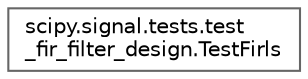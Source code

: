 digraph "Graphical Class Hierarchy"
{
 // LATEX_PDF_SIZE
  bgcolor="transparent";
  edge [fontname=Helvetica,fontsize=10,labelfontname=Helvetica,labelfontsize=10];
  node [fontname=Helvetica,fontsize=10,shape=box,height=0.2,width=0.4];
  rankdir="LR";
  Node0 [id="Node000000",label="scipy.signal.tests.test\l_fir_filter_design.TestFirls",height=0.2,width=0.4,color="grey40", fillcolor="white", style="filled",URL="$d4/dd2/classscipy_1_1signal_1_1tests_1_1test__fir__filter__design_1_1TestFirls.html",tooltip=" "];
}
